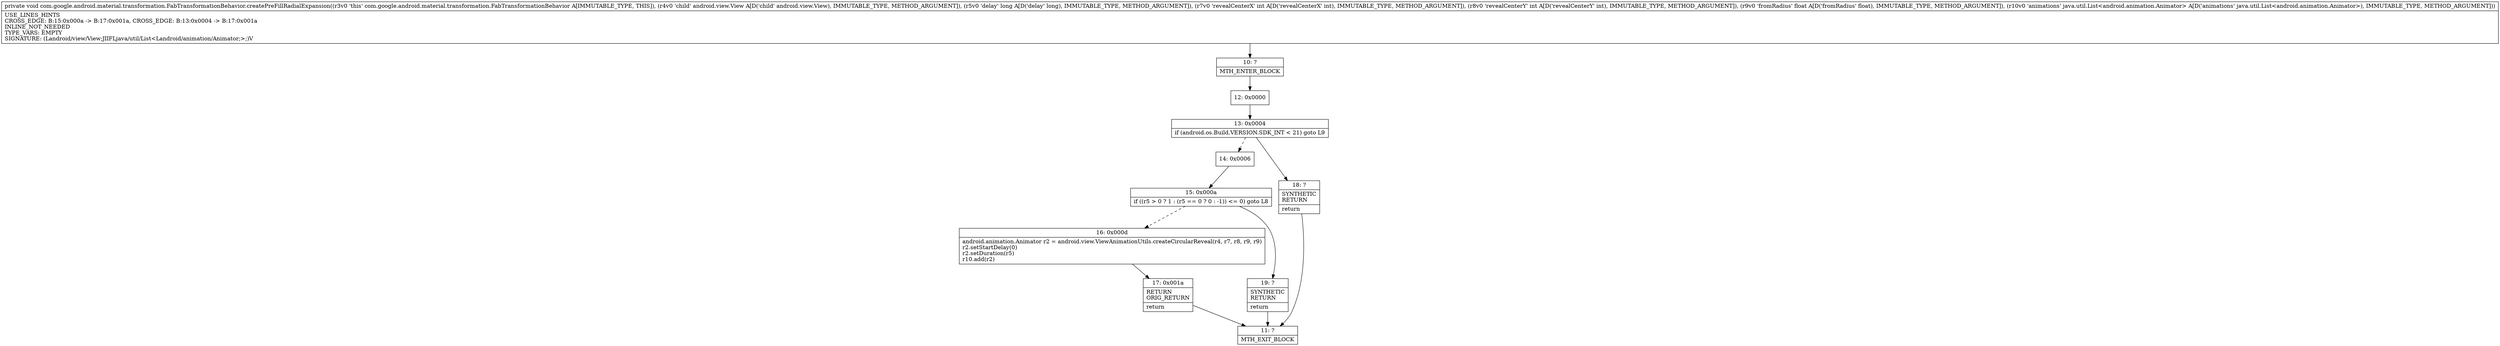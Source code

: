 digraph "CFG forcom.google.android.material.transformation.FabTransformationBehavior.createPreFillRadialExpansion(Landroid\/view\/View;JIIFLjava\/util\/List;)V" {
Node_10 [shape=record,label="{10\:\ ?|MTH_ENTER_BLOCK\l}"];
Node_12 [shape=record,label="{12\:\ 0x0000}"];
Node_13 [shape=record,label="{13\:\ 0x0004|if (android.os.Build.VERSION.SDK_INT \< 21) goto L9\l}"];
Node_14 [shape=record,label="{14\:\ 0x0006}"];
Node_15 [shape=record,label="{15\:\ 0x000a|if ((r5 \> 0 ? 1 : (r5 == 0 ? 0 : \-1)) \<= 0) goto L8\l}"];
Node_16 [shape=record,label="{16\:\ 0x000d|android.animation.Animator r2 = android.view.ViewAnimationUtils.createCircularReveal(r4, r7, r8, r9, r9)\lr2.setStartDelay(0)\lr2.setDuration(r5)\lr10.add(r2)\l}"];
Node_17 [shape=record,label="{17\:\ 0x001a|RETURN\lORIG_RETURN\l|return\l}"];
Node_11 [shape=record,label="{11\:\ ?|MTH_EXIT_BLOCK\l}"];
Node_19 [shape=record,label="{19\:\ ?|SYNTHETIC\lRETURN\l|return\l}"];
Node_18 [shape=record,label="{18\:\ ?|SYNTHETIC\lRETURN\l|return\l}"];
MethodNode[shape=record,label="{private void com.google.android.material.transformation.FabTransformationBehavior.createPreFillRadialExpansion((r3v0 'this' com.google.android.material.transformation.FabTransformationBehavior A[IMMUTABLE_TYPE, THIS]), (r4v0 'child' android.view.View A[D('child' android.view.View), IMMUTABLE_TYPE, METHOD_ARGUMENT]), (r5v0 'delay' long A[D('delay' long), IMMUTABLE_TYPE, METHOD_ARGUMENT]), (r7v0 'revealCenterX' int A[D('revealCenterX' int), IMMUTABLE_TYPE, METHOD_ARGUMENT]), (r8v0 'revealCenterY' int A[D('revealCenterY' int), IMMUTABLE_TYPE, METHOD_ARGUMENT]), (r9v0 'fromRadius' float A[D('fromRadius' float), IMMUTABLE_TYPE, METHOD_ARGUMENT]), (r10v0 'animations' java.util.List\<android.animation.Animator\> A[D('animations' java.util.List\<android.animation.Animator\>), IMMUTABLE_TYPE, METHOD_ARGUMENT]))  | USE_LINES_HINTS\lCROSS_EDGE: B:15:0x000a \-\> B:17:0x001a, CROSS_EDGE: B:13:0x0004 \-\> B:17:0x001a\lINLINE_NOT_NEEDED\lTYPE_VARS: EMPTY\lSIGNATURE: (Landroid\/view\/View;JIIFLjava\/util\/List\<Landroid\/animation\/Animator;\>;)V\l}"];
MethodNode -> Node_10;Node_10 -> Node_12;
Node_12 -> Node_13;
Node_13 -> Node_14[style=dashed];
Node_13 -> Node_18;
Node_14 -> Node_15;
Node_15 -> Node_16[style=dashed];
Node_15 -> Node_19;
Node_16 -> Node_17;
Node_17 -> Node_11;
Node_19 -> Node_11;
Node_18 -> Node_11;
}

